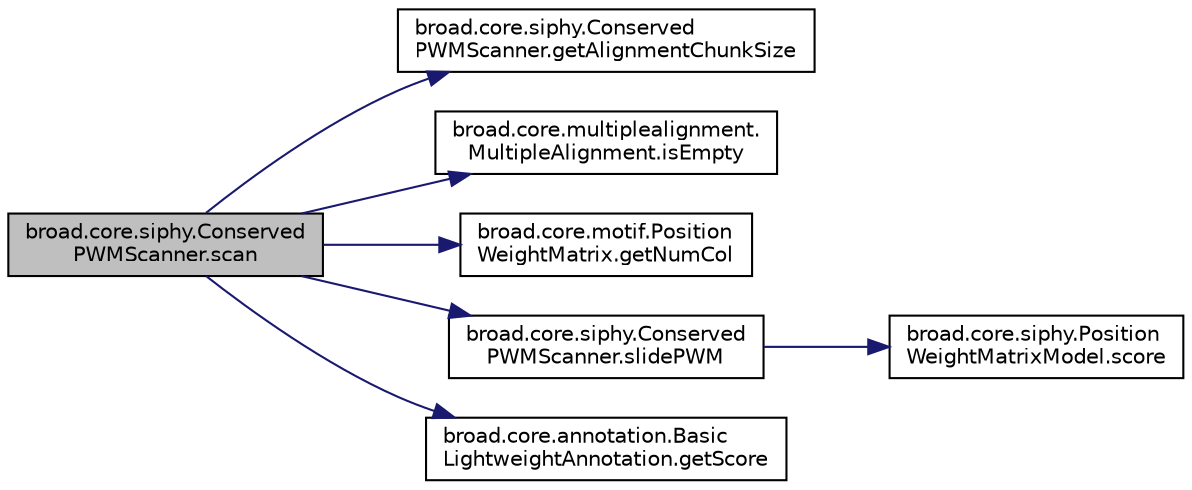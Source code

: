 digraph "broad.core.siphy.ConservedPWMScanner.scan"
{
  edge [fontname="Helvetica",fontsize="10",labelfontname="Helvetica",labelfontsize="10"];
  node [fontname="Helvetica",fontsize="10",shape=record];
  rankdir="LR";
  Node1 [label="broad.core.siphy.Conserved\lPWMScanner.scan",height=0.2,width=0.4,color="black", fillcolor="grey75", style="filled" fontcolor="black"];
  Node1 -> Node2 [color="midnightblue",fontsize="10",style="solid"];
  Node2 [label="broad.core.siphy.Conserved\lPWMScanner.getAlignmentChunkSize",height=0.2,width=0.4,color="black", fillcolor="white", style="filled",URL="$classbroad_1_1core_1_1siphy_1_1_conserved_p_w_m_scanner.html#a8cd3bf3df6a1524920dd4da4a16fa5d7"];
  Node1 -> Node3 [color="midnightblue",fontsize="10",style="solid"];
  Node3 [label="broad.core.multiplealignment.\lMultipleAlignment.isEmpty",height=0.2,width=0.4,color="black", fillcolor="white", style="filled",URL="$classbroad_1_1core_1_1multiplealignment_1_1_multiple_alignment.html#a4c4058ed47c1cf0ccf504de279f16f41"];
  Node1 -> Node4 [color="midnightblue",fontsize="10",style="solid"];
  Node4 [label="broad.core.motif.Position\lWeightMatrix.getNumCol",height=0.2,width=0.4,color="black", fillcolor="white", style="filled",URL="$classbroad_1_1core_1_1motif_1_1_position_weight_matrix.html#a589b2f00b2f8f91f83aeb5852d941db3"];
  Node1 -> Node5 [color="midnightblue",fontsize="10",style="solid"];
  Node5 [label="broad.core.siphy.Conserved\lPWMScanner.slidePWM",height=0.2,width=0.4,color="black", fillcolor="white", style="filled",URL="$classbroad_1_1core_1_1siphy_1_1_conserved_p_w_m_scanner.html#ae52325a0d90721ed2ae2afe3d244f578"];
  Node5 -> Node6 [color="midnightblue",fontsize="10",style="solid"];
  Node6 [label="broad.core.siphy.Position\lWeightMatrixModel.score",height=0.2,width=0.4,color="black", fillcolor="white", style="filled",URL="$classbroad_1_1core_1_1siphy_1_1_position_weight_matrix_model.html#ac2c476fbc2a41fc8408553365bf4e0bc"];
  Node1 -> Node7 [color="midnightblue",fontsize="10",style="solid"];
  Node7 [label="broad.core.annotation.Basic\lLightweightAnnotation.getScore",height=0.2,width=0.4,color="black", fillcolor="white", style="filled",URL="$classbroad_1_1core_1_1annotation_1_1_basic_lightweight_annotation.html#a09f0b0f3e4eab4d2ed93ffeb7419646d"];
}
